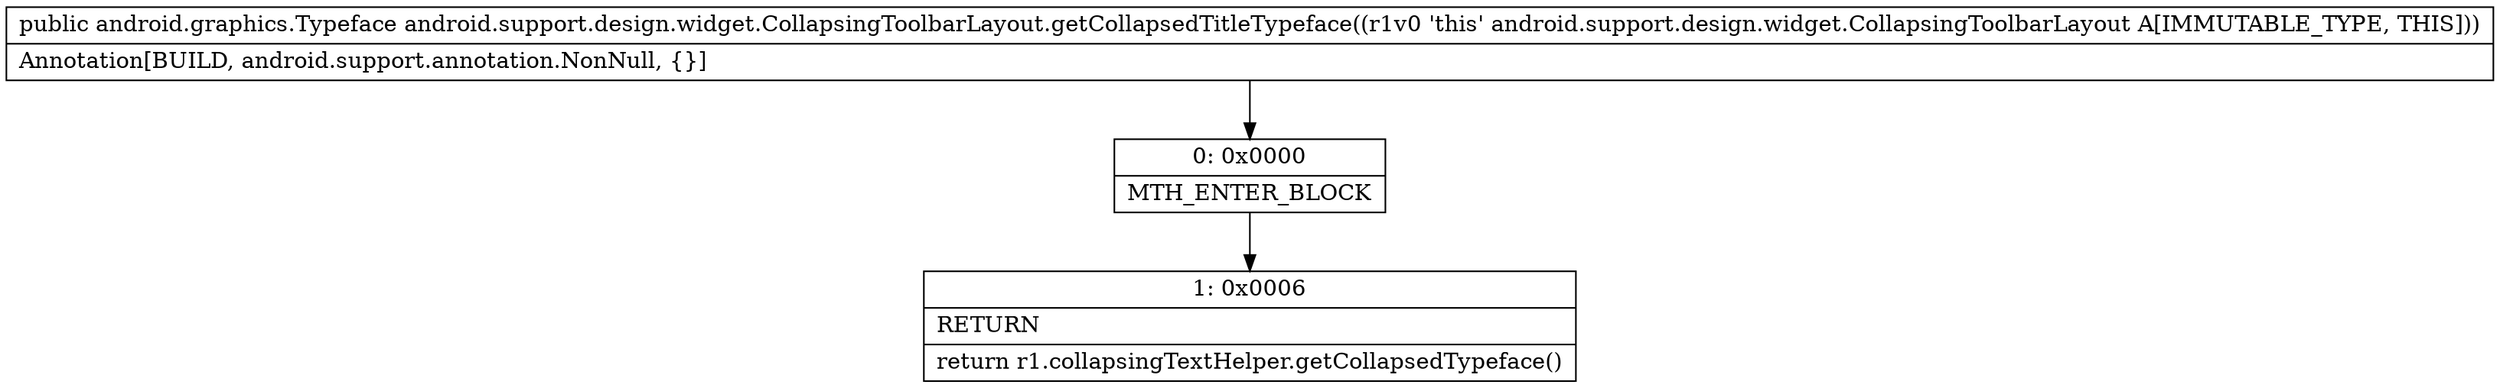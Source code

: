 digraph "CFG forandroid.support.design.widget.CollapsingToolbarLayout.getCollapsedTitleTypeface()Landroid\/graphics\/Typeface;" {
Node_0 [shape=record,label="{0\:\ 0x0000|MTH_ENTER_BLOCK\l}"];
Node_1 [shape=record,label="{1\:\ 0x0006|RETURN\l|return r1.collapsingTextHelper.getCollapsedTypeface()\l}"];
MethodNode[shape=record,label="{public android.graphics.Typeface android.support.design.widget.CollapsingToolbarLayout.getCollapsedTitleTypeface((r1v0 'this' android.support.design.widget.CollapsingToolbarLayout A[IMMUTABLE_TYPE, THIS]))  | Annotation[BUILD, android.support.annotation.NonNull, \{\}]\l}"];
MethodNode -> Node_0;
Node_0 -> Node_1;
}

